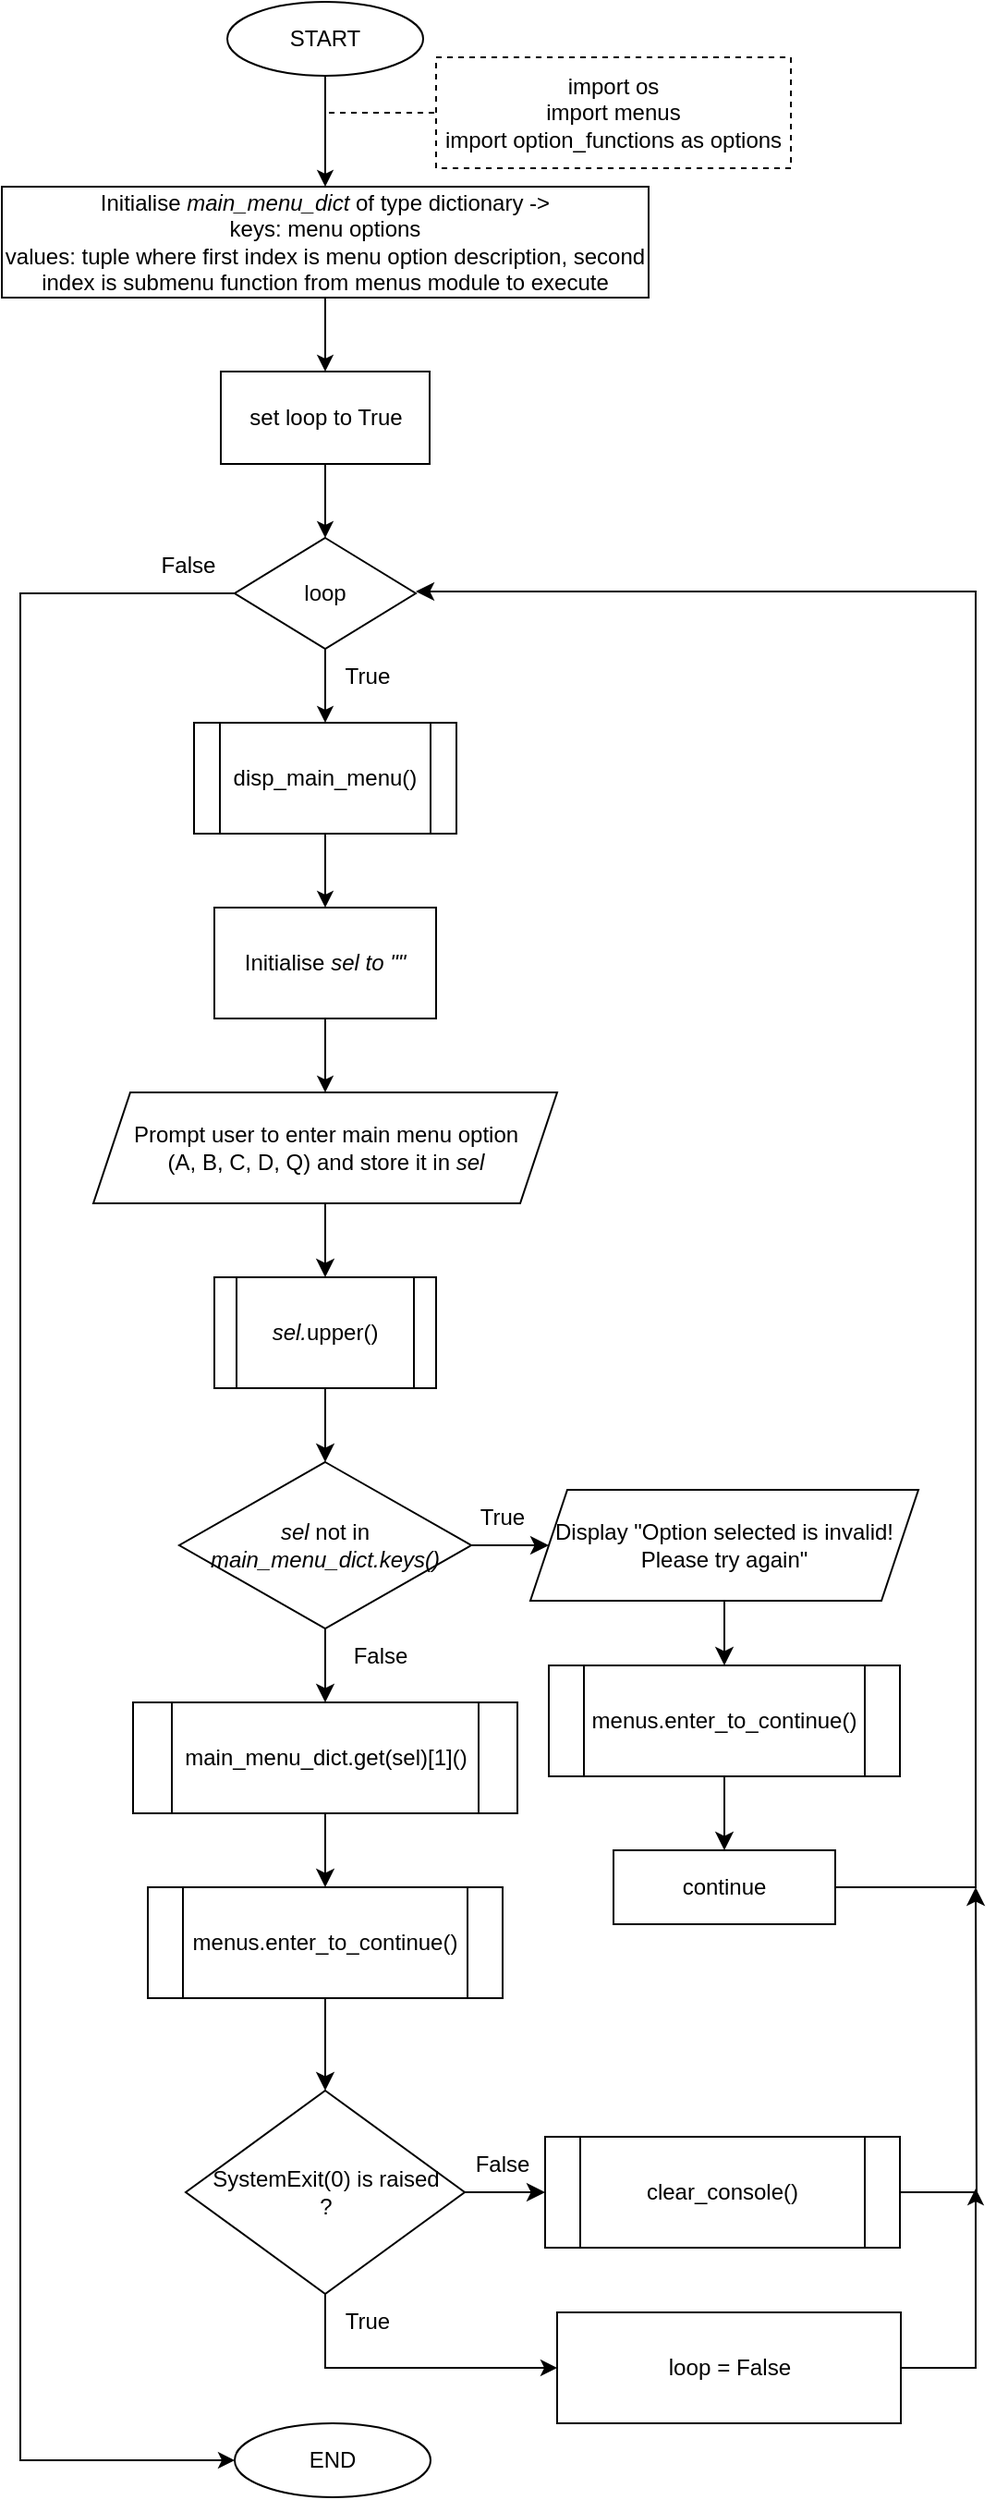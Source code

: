 <mxfile version="20.5.3" type="github">
  <diagram id="C5RBs43oDa-KdzZeNtuy" name="Page-1">
    <mxGraphModel dx="1042" dy="601" grid="1" gridSize="10" guides="1" tooltips="1" connect="1" arrows="1" fold="1" page="1" pageScale="1" pageWidth="827" pageHeight="1169" math="0" shadow="0">
      <root>
        <mxCell id="WIyWlLk6GJQsqaUBKTNV-0" />
        <mxCell id="WIyWlLk6GJQsqaUBKTNV-1" parent="WIyWlLk6GJQsqaUBKTNV-0" />
        <mxCell id="eagQtBBMsQWEA476CmqX-2" value="" style="edgeStyle=orthogonalEdgeStyle;rounded=0;orthogonalLoop=1;jettySize=auto;html=1;" edge="1" parent="WIyWlLk6GJQsqaUBKTNV-1" source="eagQtBBMsQWEA476CmqX-0" target="eagQtBBMsQWEA476CmqX-1">
          <mxGeometry relative="1" as="geometry" />
        </mxCell>
        <mxCell id="eagQtBBMsQWEA476CmqX-0" value="START" style="ellipse;whiteSpace=wrap;html=1;rounded=0;" vertex="1" parent="WIyWlLk6GJQsqaUBKTNV-1">
          <mxGeometry x="392" y="10" width="106" height="40" as="geometry" />
        </mxCell>
        <mxCell id="eagQtBBMsQWEA476CmqX-4" value="" style="edgeStyle=orthogonalEdgeStyle;rounded=0;orthogonalLoop=1;jettySize=auto;html=1;" edge="1" parent="WIyWlLk6GJQsqaUBKTNV-1" source="eagQtBBMsQWEA476CmqX-1" target="eagQtBBMsQWEA476CmqX-3">
          <mxGeometry relative="1" as="geometry" />
        </mxCell>
        <mxCell id="eagQtBBMsQWEA476CmqX-1" value="Initialise &lt;i&gt;main_menu_dict&lt;/i&gt;&amp;nbsp;of type dictionary -&amp;gt; &lt;br&gt;keys: menu options&lt;br&gt;values: tuple where first index is menu option description, second index is submenu function from menus module to execute" style="whiteSpace=wrap;html=1;rounded=0;" vertex="1" parent="WIyWlLk6GJQsqaUBKTNV-1">
          <mxGeometry x="270" y="110" width="350" height="60" as="geometry" />
        </mxCell>
        <mxCell id="eagQtBBMsQWEA476CmqX-6" value="" style="edgeStyle=orthogonalEdgeStyle;rounded=0;orthogonalLoop=1;jettySize=auto;html=1;" edge="1" parent="WIyWlLk6GJQsqaUBKTNV-1" source="eagQtBBMsQWEA476CmqX-3" target="eagQtBBMsQWEA476CmqX-5">
          <mxGeometry relative="1" as="geometry" />
        </mxCell>
        <mxCell id="eagQtBBMsQWEA476CmqX-3" value="set loop to True" style="rounded=0;whiteSpace=wrap;html=1;" vertex="1" parent="WIyWlLk6GJQsqaUBKTNV-1">
          <mxGeometry x="388.5" y="210" width="113" height="50" as="geometry" />
        </mxCell>
        <mxCell id="eagQtBBMsQWEA476CmqX-8" value="" style="edgeStyle=orthogonalEdgeStyle;rounded=0;orthogonalLoop=1;jettySize=auto;html=1;" edge="1" parent="WIyWlLk6GJQsqaUBKTNV-1" source="eagQtBBMsQWEA476CmqX-5" target="eagQtBBMsQWEA476CmqX-7">
          <mxGeometry relative="1" as="geometry" />
        </mxCell>
        <mxCell id="eagQtBBMsQWEA476CmqX-83" style="edgeStyle=orthogonalEdgeStyle;rounded=0;orthogonalLoop=1;jettySize=auto;html=1;exitX=0;exitY=0.5;exitDx=0;exitDy=0;fontFamily=Helvetica;fontSize=12.1;entryX=0;entryY=0.5;entryDx=0;entryDy=0;" edge="1" parent="WIyWlLk6GJQsqaUBKTNV-1" source="eagQtBBMsQWEA476CmqX-5" target="eagQtBBMsQWEA476CmqX-61">
          <mxGeometry relative="1" as="geometry">
            <mxPoint x="320" y="1341.684" as="targetPoint" />
            <Array as="points">
              <mxPoint x="280" y="330" />
              <mxPoint x="280" y="1340" />
            </Array>
          </mxGeometry>
        </mxCell>
        <mxCell id="eagQtBBMsQWEA476CmqX-5" value="loop" style="rhombus;whiteSpace=wrap;html=1;rounded=0;" vertex="1" parent="WIyWlLk6GJQsqaUBKTNV-1">
          <mxGeometry x="396" y="300" width="98" height="60" as="geometry" />
        </mxCell>
        <mxCell id="eagQtBBMsQWEA476CmqX-20" value="" style="edgeStyle=orthogonalEdgeStyle;rounded=0;orthogonalLoop=1;jettySize=auto;html=1;strokeColor=default;fontSize=12;endArrow=classic;endFill=1;" edge="1" parent="WIyWlLk6GJQsqaUBKTNV-1" source="eagQtBBMsQWEA476CmqX-7" target="eagQtBBMsQWEA476CmqX-13">
          <mxGeometry relative="1" as="geometry" />
        </mxCell>
        <mxCell id="eagQtBBMsQWEA476CmqX-7" value="disp_main_menu()" style="shape=process;whiteSpace=wrap;html=1;backgroundOutline=1;rounded=0;" vertex="1" parent="WIyWlLk6GJQsqaUBKTNV-1">
          <mxGeometry x="374" y="400" width="142" height="60" as="geometry" />
        </mxCell>
        <mxCell id="eagQtBBMsQWEA476CmqX-23" value="" style="edgeStyle=orthogonalEdgeStyle;rounded=0;orthogonalLoop=1;jettySize=auto;html=1;strokeColor=default;fontSize=12;endArrow=classic;endFill=1;endSize=7;" edge="1" parent="WIyWlLk6GJQsqaUBKTNV-1" source="eagQtBBMsQWEA476CmqX-10" target="eagQtBBMsQWEA476CmqX-22">
          <mxGeometry relative="1" as="geometry" />
        </mxCell>
        <mxCell id="eagQtBBMsQWEA476CmqX-10" value="Prompt user to enter main menu option &lt;br&gt;(A, B, C, D, Q) and store it in &lt;i style=&quot;font-size: 12px;&quot;&gt;sel&lt;/i&gt;" style="shape=parallelogram;perimeter=parallelogramPerimeter;html=1;fixedSize=1;rounded=0;sketch=0;align=center;horizontal=1;whiteSpace=wrap;fontSize=12;" vertex="1" parent="WIyWlLk6GJQsqaUBKTNV-1">
          <mxGeometry x="319.5" y="600" width="251" height="60" as="geometry" />
        </mxCell>
        <mxCell id="eagQtBBMsQWEA476CmqX-21" value="" style="edgeStyle=orthogonalEdgeStyle;rounded=0;orthogonalLoop=1;jettySize=auto;html=1;strokeColor=default;fontSize=12;endArrow=classic;endFill=1;endSize=6;" edge="1" parent="WIyWlLk6GJQsqaUBKTNV-1" source="eagQtBBMsQWEA476CmqX-13" target="eagQtBBMsQWEA476CmqX-10">
          <mxGeometry relative="1" as="geometry" />
        </mxCell>
        <mxCell id="eagQtBBMsQWEA476CmqX-13" value="Initialise &lt;i&gt;sel to &quot;&quot;&lt;/i&gt;" style="rounded=0;whiteSpace=wrap;html=1;" vertex="1" parent="WIyWlLk6GJQsqaUBKTNV-1">
          <mxGeometry x="385" y="500" width="120" height="60" as="geometry" />
        </mxCell>
        <mxCell id="eagQtBBMsQWEA476CmqX-14" value="import os&lt;br&gt;import menus&lt;br&gt;import option_functions as options" style="rounded=0;whiteSpace=wrap;html=1;glass=0;dashed=1;" vertex="1" parent="WIyWlLk6GJQsqaUBKTNV-1">
          <mxGeometry x="505" y="40" width="192" height="60" as="geometry" />
        </mxCell>
        <mxCell id="eagQtBBMsQWEA476CmqX-19" value="" style="endArrow=none;dashed=1;html=1;rounded=0;strokeColor=default;entryX=0;entryY=0.5;entryDx=0;entryDy=0;" edge="1" parent="WIyWlLk6GJQsqaUBKTNV-1" target="eagQtBBMsQWEA476CmqX-14">
          <mxGeometry width="50" height="50" relative="1" as="geometry">
            <mxPoint x="447" y="70" as="sourcePoint" />
            <mxPoint x="657" y="300" as="targetPoint" />
          </mxGeometry>
        </mxCell>
        <mxCell id="eagQtBBMsQWEA476CmqX-25" value="" style="edgeStyle=orthogonalEdgeStyle;rounded=0;orthogonalLoop=1;jettySize=auto;html=1;strokeColor=default;fontSize=12;endArrow=classic;endFill=1;endSize=7;" edge="1" parent="WIyWlLk6GJQsqaUBKTNV-1" source="eagQtBBMsQWEA476CmqX-22" target="eagQtBBMsQWEA476CmqX-24">
          <mxGeometry relative="1" as="geometry" />
        </mxCell>
        <mxCell id="eagQtBBMsQWEA476CmqX-22" value="&lt;i&gt;sel.&lt;/i&gt;upper()" style="shape=process;whiteSpace=wrap;html=1;backgroundOutline=1;rounded=0;glass=0;sketch=0;fontSize=12;" vertex="1" parent="WIyWlLk6GJQsqaUBKTNV-1">
          <mxGeometry x="385" y="700" width="120" height="60" as="geometry" />
        </mxCell>
        <mxCell id="eagQtBBMsQWEA476CmqX-27" value="" style="edgeStyle=orthogonalEdgeStyle;rounded=0;orthogonalLoop=1;jettySize=auto;html=1;strokeColor=default;fontSize=12;endArrow=classic;endFill=1;endSize=7;" edge="1" parent="WIyWlLk6GJQsqaUBKTNV-1" source="eagQtBBMsQWEA476CmqX-24" target="eagQtBBMsQWEA476CmqX-26">
          <mxGeometry relative="1" as="geometry" />
        </mxCell>
        <mxCell id="eagQtBBMsQWEA476CmqX-37" value="" style="edgeStyle=orthogonalEdgeStyle;rounded=0;orthogonalLoop=1;jettySize=auto;html=1;strokeColor=default;fontSize=12;endArrow=classic;endFill=1;endSize=7;" edge="1" parent="WIyWlLk6GJQsqaUBKTNV-1" source="eagQtBBMsQWEA476CmqX-24" target="eagQtBBMsQWEA476CmqX-36">
          <mxGeometry relative="1" as="geometry" />
        </mxCell>
        <mxCell id="eagQtBBMsQWEA476CmqX-24" value="&lt;i&gt;sel&lt;/i&gt;&amp;nbsp;not in &lt;i&gt;main_menu_dict.keys()&lt;/i&gt;" style="rhombus;whiteSpace=wrap;html=1;rounded=0;glass=0;sketch=0;fontSize=12;" vertex="1" parent="WIyWlLk6GJQsqaUBKTNV-1">
          <mxGeometry x="366" y="800" width="158" height="90" as="geometry" />
        </mxCell>
        <mxCell id="eagQtBBMsQWEA476CmqX-30" value="" style="edgeStyle=orthogonalEdgeStyle;rounded=0;orthogonalLoop=1;jettySize=auto;html=1;strokeColor=default;fontSize=12;endArrow=classic;endFill=1;endSize=7;" edge="1" parent="WIyWlLk6GJQsqaUBKTNV-1" source="eagQtBBMsQWEA476CmqX-26" target="eagQtBBMsQWEA476CmqX-29">
          <mxGeometry relative="1" as="geometry" />
        </mxCell>
        <mxCell id="eagQtBBMsQWEA476CmqX-26" value="Display &quot;Option selected is invalid! Please try again&quot;" style="shape=parallelogram;perimeter=parallelogramPerimeter;whiteSpace=wrap;html=1;fixedSize=1;rounded=0;glass=0;sketch=0;fontSize=12;" vertex="1" parent="WIyWlLk6GJQsqaUBKTNV-1">
          <mxGeometry x="556" y="815" width="210" height="60" as="geometry" />
        </mxCell>
        <mxCell id="eagQtBBMsQWEA476CmqX-33" style="edgeStyle=orthogonalEdgeStyle;rounded=0;orthogonalLoop=1;jettySize=auto;html=1;strokeColor=default;fontSize=12;endArrow=classic;endFill=1;endSize=7;exitX=1;exitY=0.5;exitDx=0;exitDy=0;" edge="1" parent="WIyWlLk6GJQsqaUBKTNV-1" source="eagQtBBMsQWEA476CmqX-46">
          <mxGeometry relative="1" as="geometry">
            <mxPoint x="494" y="329" as="targetPoint" />
            <mxPoint x="727" y="1030" as="sourcePoint" />
            <Array as="points">
              <mxPoint x="797" y="1030" />
              <mxPoint x="797" y="329" />
            </Array>
          </mxGeometry>
        </mxCell>
        <mxCell id="eagQtBBMsQWEA476CmqX-45" value="" style="edgeStyle=orthogonalEdgeStyle;rounded=0;orthogonalLoop=1;jettySize=auto;html=1;strokeColor=default;fontSize=12;endArrow=classic;endFill=1;endSize=7;" edge="1" parent="WIyWlLk6GJQsqaUBKTNV-1" source="eagQtBBMsQWEA476CmqX-29">
          <mxGeometry relative="1" as="geometry">
            <mxPoint x="661" y="1010.0" as="targetPoint" />
          </mxGeometry>
        </mxCell>
        <mxCell id="eagQtBBMsQWEA476CmqX-29" value="menus.enter_to_continue()" style="shape=process;whiteSpace=wrap;html=1;backgroundOutline=1;rounded=0;glass=0;sketch=0;fontSize=12;" vertex="1" parent="WIyWlLk6GJQsqaUBKTNV-1">
          <mxGeometry x="566" y="910" width="190" height="60" as="geometry" />
        </mxCell>
        <mxCell id="eagQtBBMsQWEA476CmqX-32" value="True" style="text;html=1;strokeColor=none;fillColor=none;align=center;verticalAlign=middle;whiteSpace=wrap;rounded=0;glass=0;sketch=0;fontSize=12;" vertex="1" parent="WIyWlLk6GJQsqaUBKTNV-1">
          <mxGeometry x="510.5" y="815" width="60" height="30" as="geometry" />
        </mxCell>
        <mxCell id="eagQtBBMsQWEA476CmqX-41" value="" style="edgeStyle=orthogonalEdgeStyle;rounded=0;orthogonalLoop=1;jettySize=auto;html=1;strokeColor=default;fontSize=12;endArrow=classic;endFill=1;endSize=7;" edge="1" parent="WIyWlLk6GJQsqaUBKTNV-1" source="eagQtBBMsQWEA476CmqX-36" target="eagQtBBMsQWEA476CmqX-40">
          <mxGeometry relative="1" as="geometry" />
        </mxCell>
        <mxCell id="eagQtBBMsQWEA476CmqX-36" value="main_menu_dict.get(sel)[1]()" style="shape=process;whiteSpace=wrap;html=1;backgroundOutline=1;rounded=0;glass=0;sketch=0;" vertex="1" parent="WIyWlLk6GJQsqaUBKTNV-1">
          <mxGeometry x="341" y="930" width="208" height="60" as="geometry" />
        </mxCell>
        <mxCell id="eagQtBBMsQWEA476CmqX-38" value="False" style="text;html=1;strokeColor=none;fillColor=none;align=center;verticalAlign=middle;whiteSpace=wrap;rounded=0;glass=0;sketch=0;fontSize=12;" vertex="1" parent="WIyWlLk6GJQsqaUBKTNV-1">
          <mxGeometry x="445" y="890" width="60" height="30" as="geometry" />
        </mxCell>
        <mxCell id="eagQtBBMsQWEA476CmqX-42" value="" style="edgeStyle=orthogonalEdgeStyle;rounded=0;orthogonalLoop=1;jettySize=auto;html=1;strokeColor=default;fontSize=12;endArrow=classic;endFill=1;endSize=7;entryX=0.5;entryY=0;entryDx=0;entryDy=0;" edge="1" parent="WIyWlLk6GJQsqaUBKTNV-1" source="eagQtBBMsQWEA476CmqX-40" target="eagQtBBMsQWEA476CmqX-47">
          <mxGeometry relative="1" as="geometry">
            <mxPoint x="445" y="1130" as="targetPoint" />
          </mxGeometry>
        </mxCell>
        <mxCell id="eagQtBBMsQWEA476CmqX-40" value="menus.enter_to_continue()" style="shape=process;whiteSpace=wrap;html=1;backgroundOutline=1;rounded=0;glass=0;sketch=0;fontSize=12;" vertex="1" parent="WIyWlLk6GJQsqaUBKTNV-1">
          <mxGeometry x="349" y="1030" width="192" height="60" as="geometry" />
        </mxCell>
        <mxCell id="eagQtBBMsQWEA476CmqX-64" style="edgeStyle=orthogonalEdgeStyle;rounded=0;orthogonalLoop=1;jettySize=auto;html=1;exitX=1;exitY=0.5;exitDx=0;exitDy=0;strokeColor=default;fontSize=12;endArrow=classic;endFill=1;endSize=7;" edge="1" parent="WIyWlLk6GJQsqaUBKTNV-1" source="eagQtBBMsQWEA476CmqX-43">
          <mxGeometry relative="1" as="geometry">
            <mxPoint x="797" y="1030" as="targetPoint" />
          </mxGeometry>
        </mxCell>
        <mxCell id="eagQtBBMsQWEA476CmqX-43" value="clear_console()" style="shape=process;whiteSpace=wrap;html=1;backgroundOutline=1;rounded=0;glass=0;sketch=0;fontSize=12;" vertex="1" parent="WIyWlLk6GJQsqaUBKTNV-1">
          <mxGeometry x="564" y="1165" width="192" height="60" as="geometry" />
        </mxCell>
        <mxCell id="eagQtBBMsQWEA476CmqX-46" value="continue" style="rounded=0;whiteSpace=wrap;html=1;glass=0;sketch=0;fontSize=12;fontFamily=Helvetica;" vertex="1" parent="WIyWlLk6GJQsqaUBKTNV-1">
          <mxGeometry x="601" y="1010" width="120" height="40" as="geometry" />
        </mxCell>
        <mxCell id="eagQtBBMsQWEA476CmqX-76" style="edgeStyle=orthogonalEdgeStyle;rounded=0;orthogonalLoop=1;jettySize=auto;html=1;exitX=0.5;exitY=1;exitDx=0;exitDy=0;entryX=0;entryY=0.5;entryDx=0;entryDy=0;fontFamily=Lato;fontSource=https%3A%2F%2Ffonts.googleapis.com%2Fcss%3Ffamily%3DLato;fontSize=12.1;" edge="1" parent="WIyWlLk6GJQsqaUBKTNV-1" source="eagQtBBMsQWEA476CmqX-47" target="eagQtBBMsQWEA476CmqX-77">
          <mxGeometry relative="1" as="geometry">
            <mxPoint x="564.0" y="1300" as="targetPoint" />
          </mxGeometry>
        </mxCell>
        <mxCell id="eagQtBBMsQWEA476CmqX-47" value="SystemExit(0) is raised&lt;br&gt;?" style="rhombus;whiteSpace=wrap;html=1;rounded=0;glass=0;sketch=0;fontSize=12;" vertex="1" parent="WIyWlLk6GJQsqaUBKTNV-1">
          <mxGeometry x="369.5" y="1140" width="151" height="110" as="geometry" />
        </mxCell>
        <mxCell id="eagQtBBMsQWEA476CmqX-48" value="" style="endArrow=classic;html=1;rounded=0;strokeColor=default;fontSize=12;endSize=7;entryX=0;entryY=0.5;entryDx=0;entryDy=0;exitX=1;exitY=0.5;exitDx=0;exitDy=0;" edge="1" parent="WIyWlLk6GJQsqaUBKTNV-1" source="eagQtBBMsQWEA476CmqX-47" target="eagQtBBMsQWEA476CmqX-43">
          <mxGeometry width="50" height="50" relative="1" as="geometry">
            <mxPoint x="445" y="1139" as="sourcePoint" />
            <mxPoint x="477" y="1060" as="targetPoint" />
          </mxGeometry>
        </mxCell>
        <mxCell id="eagQtBBMsQWEA476CmqX-61" value="END" style="ellipse;whiteSpace=wrap;html=1;rounded=0;" vertex="1" parent="WIyWlLk6GJQsqaUBKTNV-1">
          <mxGeometry x="396" y="1320" width="106" height="40" as="geometry" />
        </mxCell>
        <mxCell id="eagQtBBMsQWEA476CmqX-65" value="False" style="text;html=1;strokeColor=none;fillColor=none;align=center;verticalAlign=middle;whiteSpace=wrap;rounded=0;glass=0;sketch=0;fontSize=12;" vertex="1" parent="WIyWlLk6GJQsqaUBKTNV-1">
          <mxGeometry x="510.5" y="1165" width="60" height="30" as="geometry" />
        </mxCell>
        <mxCell id="eagQtBBMsQWEA476CmqX-69" value="True" style="text;html=1;strokeColor=none;fillColor=none;align=center;verticalAlign=middle;whiteSpace=wrap;rounded=0;glass=0;sketch=0;fontSize=12;" vertex="1" parent="WIyWlLk6GJQsqaUBKTNV-1">
          <mxGeometry x="438" y="1250" width="60" height="30" as="geometry" />
        </mxCell>
        <mxCell id="eagQtBBMsQWEA476CmqX-75" style="edgeStyle=orthogonalEdgeStyle;rounded=0;orthogonalLoop=1;jettySize=auto;html=1;fontFamily=Lato;fontSource=https%3A%2F%2Ffonts.googleapis.com%2Fcss%3Ffamily%3DLato;fontSize=12.1;exitX=1;exitY=0.5;exitDx=0;exitDy=0;" edge="1" parent="WIyWlLk6GJQsqaUBKTNV-1" source="eagQtBBMsQWEA476CmqX-77">
          <mxGeometry relative="1" as="geometry">
            <mxPoint x="797" y="1193" as="targetPoint" />
            <mxPoint x="756" y="1300.053" as="sourcePoint" />
            <Array as="points">
              <mxPoint x="797" y="1290" />
            </Array>
          </mxGeometry>
        </mxCell>
        <mxCell id="eagQtBBMsQWEA476CmqX-77" value="loop = False" style="rounded=0;whiteSpace=wrap;html=1;fontFamily=Helvetica;fontSize=12.1;" vertex="1" parent="WIyWlLk6GJQsqaUBKTNV-1">
          <mxGeometry x="570.5" y="1260" width="186" height="60" as="geometry" />
        </mxCell>
        <mxCell id="eagQtBBMsQWEA476CmqX-79" value="True" style="text;html=1;strokeColor=none;fillColor=none;align=center;verticalAlign=middle;whiteSpace=wrap;rounded=0;fontFamily=Helvetica;fontSize=12.1;" vertex="1" parent="WIyWlLk6GJQsqaUBKTNV-1">
          <mxGeometry x="438" y="360" width="60" height="30" as="geometry" />
        </mxCell>
        <mxCell id="eagQtBBMsQWEA476CmqX-80" value="False" style="text;html=1;strokeColor=none;fillColor=none;align=center;verticalAlign=middle;whiteSpace=wrap;rounded=0;fontFamily=Helvetica;fontSize=12.1;" vertex="1" parent="WIyWlLk6GJQsqaUBKTNV-1">
          <mxGeometry x="341" y="300" width="60" height="30" as="geometry" />
        </mxCell>
      </root>
    </mxGraphModel>
  </diagram>
</mxfile>
